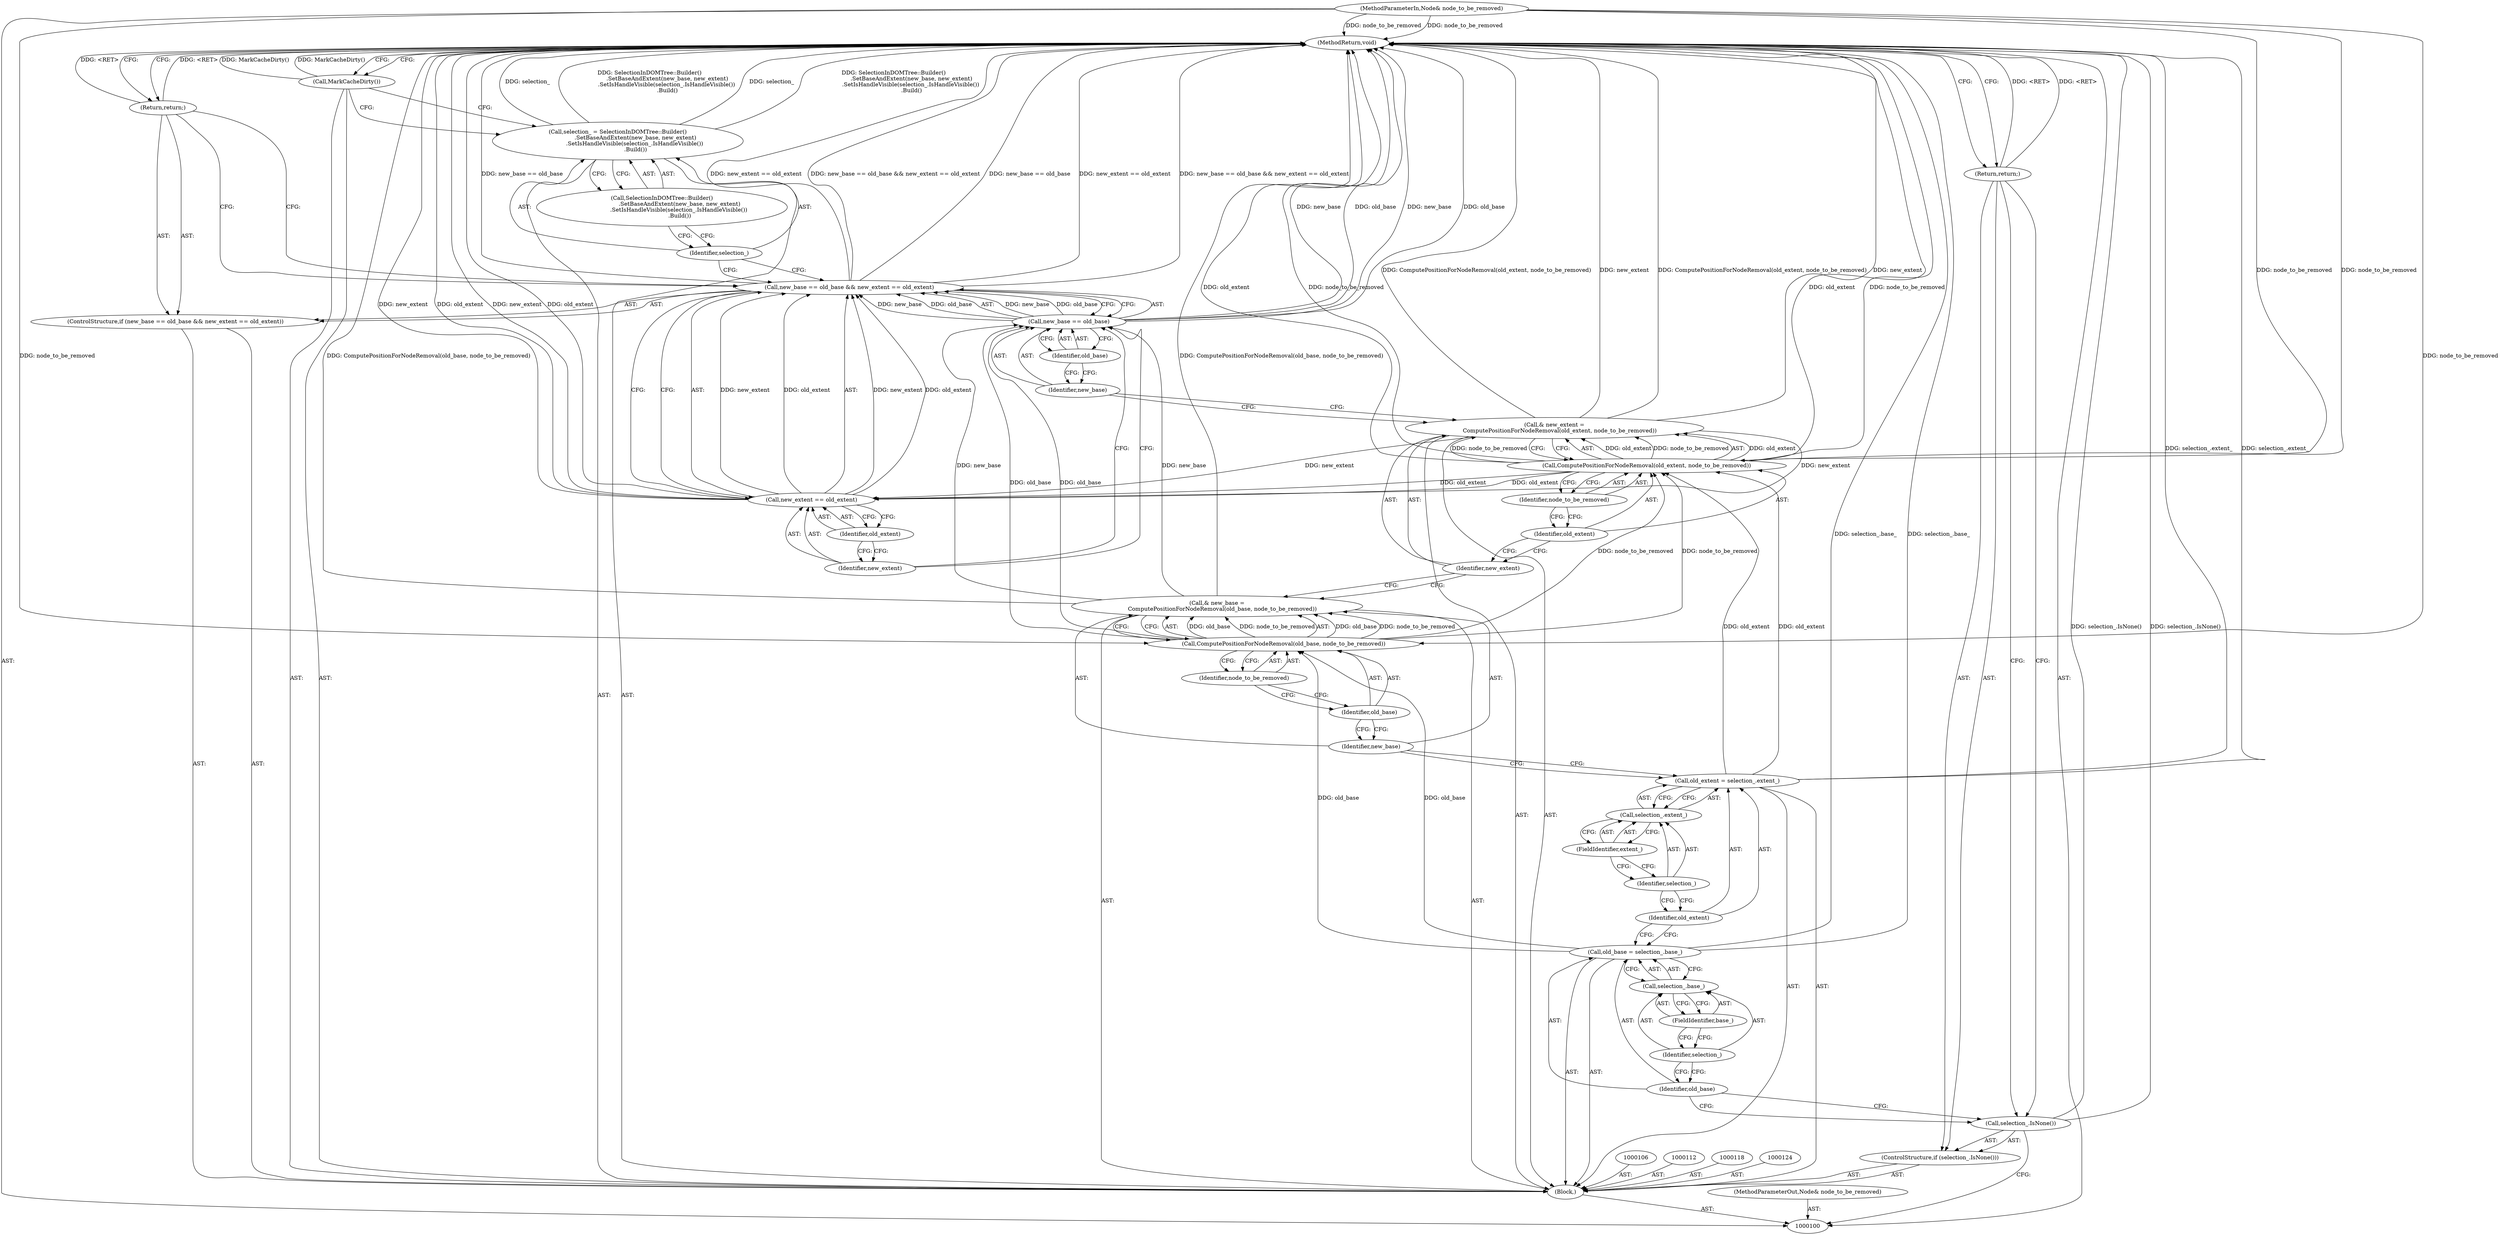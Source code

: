 digraph "1_Chrome_33827275411b33371e7bb750cce20f11de85002d_11" {
"1000143" [label="(MethodReturn,void)"];
"1000101" [label="(MethodParameterIn,Node& node_to_be_removed)"];
"1000184" [label="(MethodParameterOut,Node& node_to_be_removed)"];
"1000102" [label="(Block,)"];
"1000134" [label="(Identifier,old_base)"];
"1000130" [label="(ControlStructure,if (new_base == old_base && new_extent == old_extent))"];
"1000135" [label="(Call,new_extent == old_extent)"];
"1000136" [label="(Identifier,new_extent)"];
"1000137" [label="(Identifier,old_extent)"];
"1000131" [label="(Call,new_base == old_base && new_extent == old_extent)"];
"1000132" [label="(Call,new_base == old_base)"];
"1000133" [label="(Identifier,new_base)"];
"1000138" [label="(Return,return;)"];
"1000141" [label="(Call,SelectionInDOMTree::Builder()\n                    .SetBaseAndExtent(new_base, new_extent)\n                   .SetIsHandleVisible(selection_.IsHandleVisible())\n                    .Build())"];
"1000139" [label="(Call,selection_ = SelectionInDOMTree::Builder()\n                    .SetBaseAndExtent(new_base, new_extent)\n                   .SetIsHandleVisible(selection_.IsHandleVisible())\n                    .Build())"];
"1000140" [label="(Identifier,selection_)"];
"1000142" [label="(Call,MarkCacheDirty())"];
"1000103" [label="(ControlStructure,if (selection_.IsNone()))"];
"1000104" [label="(Call,selection_.IsNone())"];
"1000105" [label="(Return,return;)"];
"1000107" [label="(Call,old_base = selection_.base_)"];
"1000108" [label="(Identifier,old_base)"];
"1000109" [label="(Call,selection_.base_)"];
"1000110" [label="(Identifier,selection_)"];
"1000111" [label="(FieldIdentifier,base_)"];
"1000113" [label="(Call,old_extent = selection_.extent_)"];
"1000114" [label="(Identifier,old_extent)"];
"1000115" [label="(Call,selection_.extent_)"];
"1000116" [label="(Identifier,selection_)"];
"1000117" [label="(FieldIdentifier,extent_)"];
"1000119" [label="(Call,& new_base =\n      ComputePositionForNodeRemoval(old_base, node_to_be_removed))"];
"1000120" [label="(Identifier,new_base)"];
"1000122" [label="(Identifier,old_base)"];
"1000123" [label="(Identifier,node_to_be_removed)"];
"1000121" [label="(Call,ComputePositionForNodeRemoval(old_base, node_to_be_removed))"];
"1000125" [label="(Call,& new_extent =\n      ComputePositionForNodeRemoval(old_extent, node_to_be_removed))"];
"1000126" [label="(Identifier,new_extent)"];
"1000128" [label="(Identifier,old_extent)"];
"1000129" [label="(Identifier,node_to_be_removed)"];
"1000127" [label="(Call,ComputePositionForNodeRemoval(old_extent, node_to_be_removed))"];
"1000143" -> "1000100"  [label="AST: "];
"1000143" -> "1000105"  [label="CFG: "];
"1000143" -> "1000138"  [label="CFG: "];
"1000143" -> "1000142"  [label="CFG: "];
"1000125" -> "1000143"  [label="DDG: new_extent"];
"1000125" -> "1000143"  [label="DDG: ComputePositionForNodeRemoval(old_extent, node_to_be_removed)"];
"1000142" -> "1000143"  [label="DDG: MarkCacheDirty()"];
"1000104" -> "1000143"  [label="DDG: selection_.IsNone()"];
"1000139" -> "1000143"  [label="DDG: selection_"];
"1000139" -> "1000143"  [label="DDG: SelectionInDOMTree::Builder()\n                    .SetBaseAndExtent(new_base, new_extent)\n                   .SetIsHandleVisible(selection_.IsHandleVisible())\n                    .Build()"];
"1000132" -> "1000143"  [label="DDG: new_base"];
"1000132" -> "1000143"  [label="DDG: old_base"];
"1000135" -> "1000143"  [label="DDG: new_extent"];
"1000135" -> "1000143"  [label="DDG: old_extent"];
"1000127" -> "1000143"  [label="DDG: old_extent"];
"1000127" -> "1000143"  [label="DDG: node_to_be_removed"];
"1000131" -> "1000143"  [label="DDG: new_base == old_base && new_extent == old_extent"];
"1000131" -> "1000143"  [label="DDG: new_base == old_base"];
"1000131" -> "1000143"  [label="DDG: new_extent == old_extent"];
"1000113" -> "1000143"  [label="DDG: selection_.extent_"];
"1000119" -> "1000143"  [label="DDG: ComputePositionForNodeRemoval(old_base, node_to_be_removed)"];
"1000101" -> "1000143"  [label="DDG: node_to_be_removed"];
"1000107" -> "1000143"  [label="DDG: selection_.base_"];
"1000138" -> "1000143"  [label="DDG: <RET>"];
"1000105" -> "1000143"  [label="DDG: <RET>"];
"1000101" -> "1000100"  [label="AST: "];
"1000101" -> "1000143"  [label="DDG: node_to_be_removed"];
"1000101" -> "1000121"  [label="DDG: node_to_be_removed"];
"1000101" -> "1000127"  [label="DDG: node_to_be_removed"];
"1000184" -> "1000100"  [label="AST: "];
"1000102" -> "1000100"  [label="AST: "];
"1000103" -> "1000102"  [label="AST: "];
"1000106" -> "1000102"  [label="AST: "];
"1000107" -> "1000102"  [label="AST: "];
"1000112" -> "1000102"  [label="AST: "];
"1000113" -> "1000102"  [label="AST: "];
"1000118" -> "1000102"  [label="AST: "];
"1000119" -> "1000102"  [label="AST: "];
"1000124" -> "1000102"  [label="AST: "];
"1000125" -> "1000102"  [label="AST: "];
"1000130" -> "1000102"  [label="AST: "];
"1000139" -> "1000102"  [label="AST: "];
"1000142" -> "1000102"  [label="AST: "];
"1000134" -> "1000132"  [label="AST: "];
"1000134" -> "1000133"  [label="CFG: "];
"1000132" -> "1000134"  [label="CFG: "];
"1000130" -> "1000102"  [label="AST: "];
"1000131" -> "1000130"  [label="AST: "];
"1000138" -> "1000130"  [label="AST: "];
"1000135" -> "1000131"  [label="AST: "];
"1000135" -> "1000137"  [label="CFG: "];
"1000136" -> "1000135"  [label="AST: "];
"1000137" -> "1000135"  [label="AST: "];
"1000131" -> "1000135"  [label="CFG: "];
"1000135" -> "1000143"  [label="DDG: new_extent"];
"1000135" -> "1000143"  [label="DDG: old_extent"];
"1000135" -> "1000131"  [label="DDG: new_extent"];
"1000135" -> "1000131"  [label="DDG: old_extent"];
"1000125" -> "1000135"  [label="DDG: new_extent"];
"1000127" -> "1000135"  [label="DDG: old_extent"];
"1000136" -> "1000135"  [label="AST: "];
"1000136" -> "1000132"  [label="CFG: "];
"1000137" -> "1000136"  [label="CFG: "];
"1000137" -> "1000135"  [label="AST: "];
"1000137" -> "1000136"  [label="CFG: "];
"1000135" -> "1000137"  [label="CFG: "];
"1000131" -> "1000130"  [label="AST: "];
"1000131" -> "1000132"  [label="CFG: "];
"1000131" -> "1000135"  [label="CFG: "];
"1000132" -> "1000131"  [label="AST: "];
"1000135" -> "1000131"  [label="AST: "];
"1000138" -> "1000131"  [label="CFG: "];
"1000140" -> "1000131"  [label="CFG: "];
"1000131" -> "1000143"  [label="DDG: new_base == old_base && new_extent == old_extent"];
"1000131" -> "1000143"  [label="DDG: new_base == old_base"];
"1000131" -> "1000143"  [label="DDG: new_extent == old_extent"];
"1000132" -> "1000131"  [label="DDG: new_base"];
"1000132" -> "1000131"  [label="DDG: old_base"];
"1000135" -> "1000131"  [label="DDG: new_extent"];
"1000135" -> "1000131"  [label="DDG: old_extent"];
"1000132" -> "1000131"  [label="AST: "];
"1000132" -> "1000134"  [label="CFG: "];
"1000133" -> "1000132"  [label="AST: "];
"1000134" -> "1000132"  [label="AST: "];
"1000136" -> "1000132"  [label="CFG: "];
"1000131" -> "1000132"  [label="CFG: "];
"1000132" -> "1000143"  [label="DDG: new_base"];
"1000132" -> "1000143"  [label="DDG: old_base"];
"1000132" -> "1000131"  [label="DDG: new_base"];
"1000132" -> "1000131"  [label="DDG: old_base"];
"1000119" -> "1000132"  [label="DDG: new_base"];
"1000121" -> "1000132"  [label="DDG: old_base"];
"1000133" -> "1000132"  [label="AST: "];
"1000133" -> "1000125"  [label="CFG: "];
"1000134" -> "1000133"  [label="CFG: "];
"1000138" -> "1000130"  [label="AST: "];
"1000138" -> "1000131"  [label="CFG: "];
"1000143" -> "1000138"  [label="CFG: "];
"1000138" -> "1000143"  [label="DDG: <RET>"];
"1000141" -> "1000139"  [label="AST: "];
"1000141" -> "1000140"  [label="CFG: "];
"1000139" -> "1000141"  [label="CFG: "];
"1000139" -> "1000102"  [label="AST: "];
"1000139" -> "1000141"  [label="CFG: "];
"1000140" -> "1000139"  [label="AST: "];
"1000141" -> "1000139"  [label="AST: "];
"1000142" -> "1000139"  [label="CFG: "];
"1000139" -> "1000143"  [label="DDG: selection_"];
"1000139" -> "1000143"  [label="DDG: SelectionInDOMTree::Builder()\n                    .SetBaseAndExtent(new_base, new_extent)\n                   .SetIsHandleVisible(selection_.IsHandleVisible())\n                    .Build()"];
"1000140" -> "1000139"  [label="AST: "];
"1000140" -> "1000131"  [label="CFG: "];
"1000141" -> "1000140"  [label="CFG: "];
"1000142" -> "1000102"  [label="AST: "];
"1000142" -> "1000139"  [label="CFG: "];
"1000143" -> "1000142"  [label="CFG: "];
"1000142" -> "1000143"  [label="DDG: MarkCacheDirty()"];
"1000103" -> "1000102"  [label="AST: "];
"1000104" -> "1000103"  [label="AST: "];
"1000105" -> "1000103"  [label="AST: "];
"1000104" -> "1000103"  [label="AST: "];
"1000104" -> "1000100"  [label="CFG: "];
"1000105" -> "1000104"  [label="CFG: "];
"1000108" -> "1000104"  [label="CFG: "];
"1000104" -> "1000143"  [label="DDG: selection_.IsNone()"];
"1000105" -> "1000103"  [label="AST: "];
"1000105" -> "1000104"  [label="CFG: "];
"1000143" -> "1000105"  [label="CFG: "];
"1000105" -> "1000143"  [label="DDG: <RET>"];
"1000107" -> "1000102"  [label="AST: "];
"1000107" -> "1000109"  [label="CFG: "];
"1000108" -> "1000107"  [label="AST: "];
"1000109" -> "1000107"  [label="AST: "];
"1000114" -> "1000107"  [label="CFG: "];
"1000107" -> "1000143"  [label="DDG: selection_.base_"];
"1000107" -> "1000121"  [label="DDG: old_base"];
"1000108" -> "1000107"  [label="AST: "];
"1000108" -> "1000104"  [label="CFG: "];
"1000110" -> "1000108"  [label="CFG: "];
"1000109" -> "1000107"  [label="AST: "];
"1000109" -> "1000111"  [label="CFG: "];
"1000110" -> "1000109"  [label="AST: "];
"1000111" -> "1000109"  [label="AST: "];
"1000107" -> "1000109"  [label="CFG: "];
"1000110" -> "1000109"  [label="AST: "];
"1000110" -> "1000108"  [label="CFG: "];
"1000111" -> "1000110"  [label="CFG: "];
"1000111" -> "1000109"  [label="AST: "];
"1000111" -> "1000110"  [label="CFG: "];
"1000109" -> "1000111"  [label="CFG: "];
"1000113" -> "1000102"  [label="AST: "];
"1000113" -> "1000115"  [label="CFG: "];
"1000114" -> "1000113"  [label="AST: "];
"1000115" -> "1000113"  [label="AST: "];
"1000120" -> "1000113"  [label="CFG: "];
"1000113" -> "1000143"  [label="DDG: selection_.extent_"];
"1000113" -> "1000127"  [label="DDG: old_extent"];
"1000114" -> "1000113"  [label="AST: "];
"1000114" -> "1000107"  [label="CFG: "];
"1000116" -> "1000114"  [label="CFG: "];
"1000115" -> "1000113"  [label="AST: "];
"1000115" -> "1000117"  [label="CFG: "];
"1000116" -> "1000115"  [label="AST: "];
"1000117" -> "1000115"  [label="AST: "];
"1000113" -> "1000115"  [label="CFG: "];
"1000116" -> "1000115"  [label="AST: "];
"1000116" -> "1000114"  [label="CFG: "];
"1000117" -> "1000116"  [label="CFG: "];
"1000117" -> "1000115"  [label="AST: "];
"1000117" -> "1000116"  [label="CFG: "];
"1000115" -> "1000117"  [label="CFG: "];
"1000119" -> "1000102"  [label="AST: "];
"1000119" -> "1000121"  [label="CFG: "];
"1000120" -> "1000119"  [label="AST: "];
"1000121" -> "1000119"  [label="AST: "];
"1000126" -> "1000119"  [label="CFG: "];
"1000119" -> "1000143"  [label="DDG: ComputePositionForNodeRemoval(old_base, node_to_be_removed)"];
"1000121" -> "1000119"  [label="DDG: old_base"];
"1000121" -> "1000119"  [label="DDG: node_to_be_removed"];
"1000119" -> "1000132"  [label="DDG: new_base"];
"1000120" -> "1000119"  [label="AST: "];
"1000120" -> "1000113"  [label="CFG: "];
"1000122" -> "1000120"  [label="CFG: "];
"1000122" -> "1000121"  [label="AST: "];
"1000122" -> "1000120"  [label="CFG: "];
"1000123" -> "1000122"  [label="CFG: "];
"1000123" -> "1000121"  [label="AST: "];
"1000123" -> "1000122"  [label="CFG: "];
"1000121" -> "1000123"  [label="CFG: "];
"1000121" -> "1000119"  [label="AST: "];
"1000121" -> "1000123"  [label="CFG: "];
"1000122" -> "1000121"  [label="AST: "];
"1000123" -> "1000121"  [label="AST: "];
"1000119" -> "1000121"  [label="CFG: "];
"1000121" -> "1000119"  [label="DDG: old_base"];
"1000121" -> "1000119"  [label="DDG: node_to_be_removed"];
"1000107" -> "1000121"  [label="DDG: old_base"];
"1000101" -> "1000121"  [label="DDG: node_to_be_removed"];
"1000121" -> "1000127"  [label="DDG: node_to_be_removed"];
"1000121" -> "1000132"  [label="DDG: old_base"];
"1000125" -> "1000102"  [label="AST: "];
"1000125" -> "1000127"  [label="CFG: "];
"1000126" -> "1000125"  [label="AST: "];
"1000127" -> "1000125"  [label="AST: "];
"1000133" -> "1000125"  [label="CFG: "];
"1000125" -> "1000143"  [label="DDG: new_extent"];
"1000125" -> "1000143"  [label="DDG: ComputePositionForNodeRemoval(old_extent, node_to_be_removed)"];
"1000127" -> "1000125"  [label="DDG: old_extent"];
"1000127" -> "1000125"  [label="DDG: node_to_be_removed"];
"1000125" -> "1000135"  [label="DDG: new_extent"];
"1000126" -> "1000125"  [label="AST: "];
"1000126" -> "1000119"  [label="CFG: "];
"1000128" -> "1000126"  [label="CFG: "];
"1000128" -> "1000127"  [label="AST: "];
"1000128" -> "1000126"  [label="CFG: "];
"1000129" -> "1000128"  [label="CFG: "];
"1000129" -> "1000127"  [label="AST: "];
"1000129" -> "1000128"  [label="CFG: "];
"1000127" -> "1000129"  [label="CFG: "];
"1000127" -> "1000125"  [label="AST: "];
"1000127" -> "1000129"  [label="CFG: "];
"1000128" -> "1000127"  [label="AST: "];
"1000129" -> "1000127"  [label="AST: "];
"1000125" -> "1000127"  [label="CFG: "];
"1000127" -> "1000143"  [label="DDG: old_extent"];
"1000127" -> "1000143"  [label="DDG: node_to_be_removed"];
"1000127" -> "1000125"  [label="DDG: old_extent"];
"1000127" -> "1000125"  [label="DDG: node_to_be_removed"];
"1000113" -> "1000127"  [label="DDG: old_extent"];
"1000121" -> "1000127"  [label="DDG: node_to_be_removed"];
"1000101" -> "1000127"  [label="DDG: node_to_be_removed"];
"1000127" -> "1000135"  [label="DDG: old_extent"];
}
